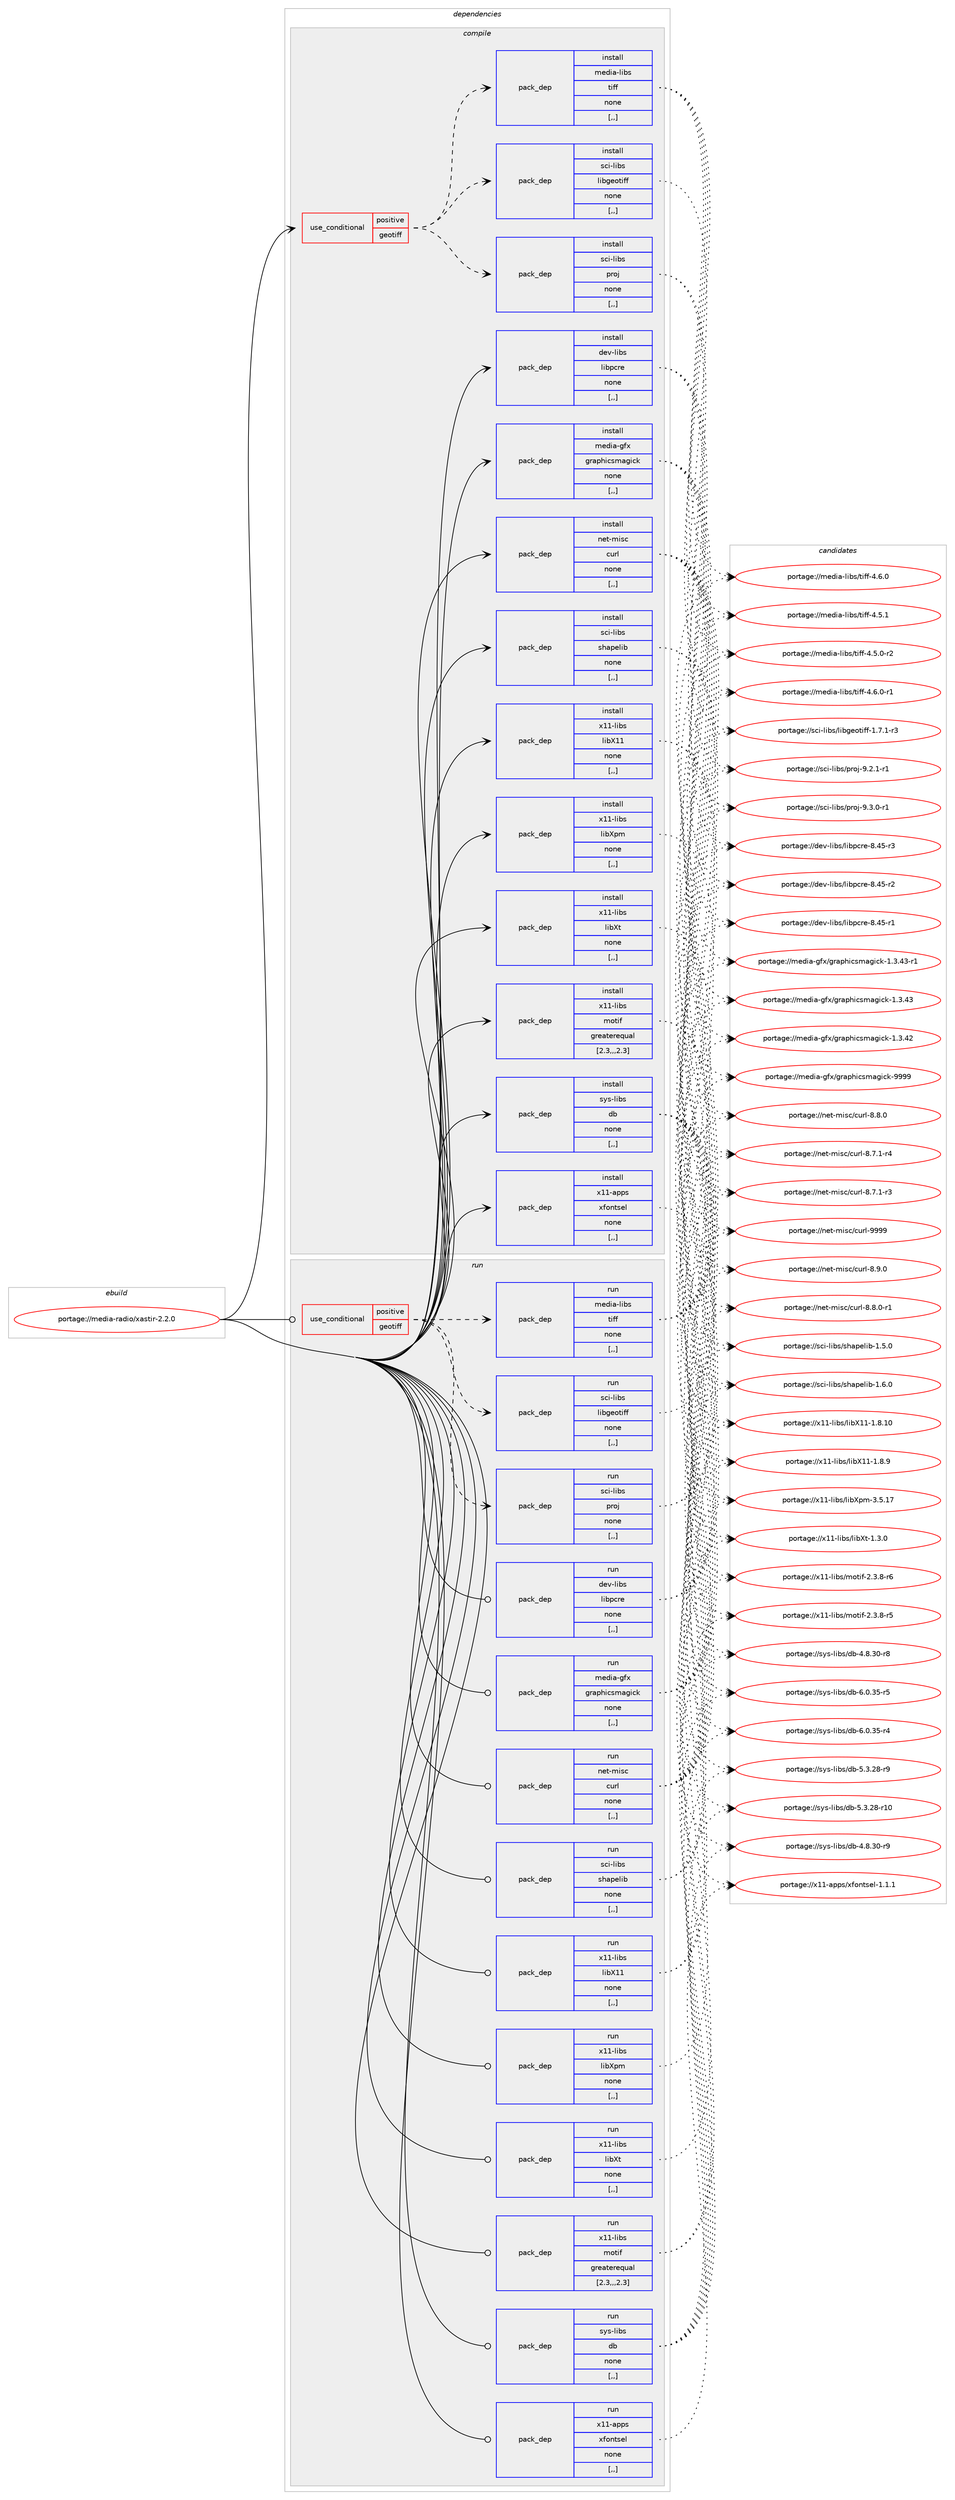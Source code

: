 digraph prolog {

# *************
# Graph options
# *************

newrank=true;
concentrate=true;
compound=true;
graph [rankdir=LR,fontname=Helvetica,fontsize=10,ranksep=1.5];#, ranksep=2.5, nodesep=0.2];
edge  [arrowhead=vee];
node  [fontname=Helvetica,fontsize=10];

# **********
# The ebuild
# **********

subgraph cluster_leftcol {
color=gray;
label=<<i>ebuild</i>>;
id [label="portage://media-radio/xastir-2.2.0", color=red, width=4, href="../media-radio/xastir-2.2.0.svg"];
}

# ****************
# The dependencies
# ****************

subgraph cluster_midcol {
color=gray;
label=<<i>dependencies</i>>;
subgraph cluster_compile {
fillcolor="#eeeeee";
style=filled;
label=<<i>compile</i>>;
subgraph cond78617 {
dependency310851 [label=<<TABLE BORDER="0" CELLBORDER="1" CELLSPACING="0" CELLPADDING="4"><TR><TD ROWSPAN="3" CELLPADDING="10">use_conditional</TD></TR><TR><TD>positive</TD></TR><TR><TD>geotiff</TD></TR></TABLE>>, shape=none, color=red];
subgraph pack229818 {
dependency310852 [label=<<TABLE BORDER="0" CELLBORDER="1" CELLSPACING="0" CELLPADDING="4" WIDTH="220"><TR><TD ROWSPAN="6" CELLPADDING="30">pack_dep</TD></TR><TR><TD WIDTH="110">install</TD></TR><TR><TD>sci-libs</TD></TR><TR><TD>proj</TD></TR><TR><TD>none</TD></TR><TR><TD>[,,]</TD></TR></TABLE>>, shape=none, color=blue];
}
dependency310851:e -> dependency310852:w [weight=20,style="dashed",arrowhead="vee"];
subgraph pack229819 {
dependency310853 [label=<<TABLE BORDER="0" CELLBORDER="1" CELLSPACING="0" CELLPADDING="4" WIDTH="220"><TR><TD ROWSPAN="6" CELLPADDING="30">pack_dep</TD></TR><TR><TD WIDTH="110">install</TD></TR><TR><TD>sci-libs</TD></TR><TR><TD>libgeotiff</TD></TR><TR><TD>none</TD></TR><TR><TD>[,,]</TD></TR></TABLE>>, shape=none, color=blue];
}
dependency310851:e -> dependency310853:w [weight=20,style="dashed",arrowhead="vee"];
subgraph pack229820 {
dependency310854 [label=<<TABLE BORDER="0" CELLBORDER="1" CELLSPACING="0" CELLPADDING="4" WIDTH="220"><TR><TD ROWSPAN="6" CELLPADDING="30">pack_dep</TD></TR><TR><TD WIDTH="110">install</TD></TR><TR><TD>media-libs</TD></TR><TR><TD>tiff</TD></TR><TR><TD>none</TD></TR><TR><TD>[,,]</TD></TR></TABLE>>, shape=none, color=blue];
}
dependency310851:e -> dependency310854:w [weight=20,style="dashed",arrowhead="vee"];
}
id:e -> dependency310851:w [weight=20,style="solid",arrowhead="vee"];
subgraph pack229821 {
dependency310855 [label=<<TABLE BORDER="0" CELLBORDER="1" CELLSPACING="0" CELLPADDING="4" WIDTH="220"><TR><TD ROWSPAN="6" CELLPADDING="30">pack_dep</TD></TR><TR><TD WIDTH="110">install</TD></TR><TR><TD>dev-libs</TD></TR><TR><TD>libpcre</TD></TR><TR><TD>none</TD></TR><TR><TD>[,,]</TD></TR></TABLE>>, shape=none, color=blue];
}
id:e -> dependency310855:w [weight=20,style="solid",arrowhead="vee"];
subgraph pack229822 {
dependency310856 [label=<<TABLE BORDER="0" CELLBORDER="1" CELLSPACING="0" CELLPADDING="4" WIDTH="220"><TR><TD ROWSPAN="6" CELLPADDING="30">pack_dep</TD></TR><TR><TD WIDTH="110">install</TD></TR><TR><TD>media-gfx</TD></TR><TR><TD>graphicsmagick</TD></TR><TR><TD>none</TD></TR><TR><TD>[,,]</TD></TR></TABLE>>, shape=none, color=blue];
}
id:e -> dependency310856:w [weight=20,style="solid",arrowhead="vee"];
subgraph pack229823 {
dependency310857 [label=<<TABLE BORDER="0" CELLBORDER="1" CELLSPACING="0" CELLPADDING="4" WIDTH="220"><TR><TD ROWSPAN="6" CELLPADDING="30">pack_dep</TD></TR><TR><TD WIDTH="110">install</TD></TR><TR><TD>net-misc</TD></TR><TR><TD>curl</TD></TR><TR><TD>none</TD></TR><TR><TD>[,,]</TD></TR></TABLE>>, shape=none, color=blue];
}
id:e -> dependency310857:w [weight=20,style="solid",arrowhead="vee"];
subgraph pack229824 {
dependency310858 [label=<<TABLE BORDER="0" CELLBORDER="1" CELLSPACING="0" CELLPADDING="4" WIDTH="220"><TR><TD ROWSPAN="6" CELLPADDING="30">pack_dep</TD></TR><TR><TD WIDTH="110">install</TD></TR><TR><TD>sci-libs</TD></TR><TR><TD>shapelib</TD></TR><TR><TD>none</TD></TR><TR><TD>[,,]</TD></TR></TABLE>>, shape=none, color=blue];
}
id:e -> dependency310858:w [weight=20,style="solid",arrowhead="vee"];
subgraph pack229825 {
dependency310859 [label=<<TABLE BORDER="0" CELLBORDER="1" CELLSPACING="0" CELLPADDING="4" WIDTH="220"><TR><TD ROWSPAN="6" CELLPADDING="30">pack_dep</TD></TR><TR><TD WIDTH="110">install</TD></TR><TR><TD>sys-libs</TD></TR><TR><TD>db</TD></TR><TR><TD>none</TD></TR><TR><TD>[,,]</TD></TR></TABLE>>, shape=none, color=blue];
}
id:e -> dependency310859:w [weight=20,style="solid",arrowhead="vee"];
subgraph pack229826 {
dependency310860 [label=<<TABLE BORDER="0" CELLBORDER="1" CELLSPACING="0" CELLPADDING="4" WIDTH="220"><TR><TD ROWSPAN="6" CELLPADDING="30">pack_dep</TD></TR><TR><TD WIDTH="110">install</TD></TR><TR><TD>x11-apps</TD></TR><TR><TD>xfontsel</TD></TR><TR><TD>none</TD></TR><TR><TD>[,,]</TD></TR></TABLE>>, shape=none, color=blue];
}
id:e -> dependency310860:w [weight=20,style="solid",arrowhead="vee"];
subgraph pack229827 {
dependency310861 [label=<<TABLE BORDER="0" CELLBORDER="1" CELLSPACING="0" CELLPADDING="4" WIDTH="220"><TR><TD ROWSPAN="6" CELLPADDING="30">pack_dep</TD></TR><TR><TD WIDTH="110">install</TD></TR><TR><TD>x11-libs</TD></TR><TR><TD>libX11</TD></TR><TR><TD>none</TD></TR><TR><TD>[,,]</TD></TR></TABLE>>, shape=none, color=blue];
}
id:e -> dependency310861:w [weight=20,style="solid",arrowhead="vee"];
subgraph pack229828 {
dependency310862 [label=<<TABLE BORDER="0" CELLBORDER="1" CELLSPACING="0" CELLPADDING="4" WIDTH="220"><TR><TD ROWSPAN="6" CELLPADDING="30">pack_dep</TD></TR><TR><TD WIDTH="110">install</TD></TR><TR><TD>x11-libs</TD></TR><TR><TD>libXpm</TD></TR><TR><TD>none</TD></TR><TR><TD>[,,]</TD></TR></TABLE>>, shape=none, color=blue];
}
id:e -> dependency310862:w [weight=20,style="solid",arrowhead="vee"];
subgraph pack229829 {
dependency310863 [label=<<TABLE BORDER="0" CELLBORDER="1" CELLSPACING="0" CELLPADDING="4" WIDTH="220"><TR><TD ROWSPAN="6" CELLPADDING="30">pack_dep</TD></TR><TR><TD WIDTH="110">install</TD></TR><TR><TD>x11-libs</TD></TR><TR><TD>libXt</TD></TR><TR><TD>none</TD></TR><TR><TD>[,,]</TD></TR></TABLE>>, shape=none, color=blue];
}
id:e -> dependency310863:w [weight=20,style="solid",arrowhead="vee"];
subgraph pack229830 {
dependency310864 [label=<<TABLE BORDER="0" CELLBORDER="1" CELLSPACING="0" CELLPADDING="4" WIDTH="220"><TR><TD ROWSPAN="6" CELLPADDING="30">pack_dep</TD></TR><TR><TD WIDTH="110">install</TD></TR><TR><TD>x11-libs</TD></TR><TR><TD>motif</TD></TR><TR><TD>greaterequal</TD></TR><TR><TD>[2.3,,,2.3]</TD></TR></TABLE>>, shape=none, color=blue];
}
id:e -> dependency310864:w [weight=20,style="solid",arrowhead="vee"];
}
subgraph cluster_compileandrun {
fillcolor="#eeeeee";
style=filled;
label=<<i>compile and run</i>>;
}
subgraph cluster_run {
fillcolor="#eeeeee";
style=filled;
label=<<i>run</i>>;
subgraph cond78618 {
dependency310865 [label=<<TABLE BORDER="0" CELLBORDER="1" CELLSPACING="0" CELLPADDING="4"><TR><TD ROWSPAN="3" CELLPADDING="10">use_conditional</TD></TR><TR><TD>positive</TD></TR><TR><TD>geotiff</TD></TR></TABLE>>, shape=none, color=red];
subgraph pack229831 {
dependency310866 [label=<<TABLE BORDER="0" CELLBORDER="1" CELLSPACING="0" CELLPADDING="4" WIDTH="220"><TR><TD ROWSPAN="6" CELLPADDING="30">pack_dep</TD></TR><TR><TD WIDTH="110">run</TD></TR><TR><TD>sci-libs</TD></TR><TR><TD>proj</TD></TR><TR><TD>none</TD></TR><TR><TD>[,,]</TD></TR></TABLE>>, shape=none, color=blue];
}
dependency310865:e -> dependency310866:w [weight=20,style="dashed",arrowhead="vee"];
subgraph pack229832 {
dependency310867 [label=<<TABLE BORDER="0" CELLBORDER="1" CELLSPACING="0" CELLPADDING="4" WIDTH="220"><TR><TD ROWSPAN="6" CELLPADDING="30">pack_dep</TD></TR><TR><TD WIDTH="110">run</TD></TR><TR><TD>sci-libs</TD></TR><TR><TD>libgeotiff</TD></TR><TR><TD>none</TD></TR><TR><TD>[,,]</TD></TR></TABLE>>, shape=none, color=blue];
}
dependency310865:e -> dependency310867:w [weight=20,style="dashed",arrowhead="vee"];
subgraph pack229833 {
dependency310868 [label=<<TABLE BORDER="0" CELLBORDER="1" CELLSPACING="0" CELLPADDING="4" WIDTH="220"><TR><TD ROWSPAN="6" CELLPADDING="30">pack_dep</TD></TR><TR><TD WIDTH="110">run</TD></TR><TR><TD>media-libs</TD></TR><TR><TD>tiff</TD></TR><TR><TD>none</TD></TR><TR><TD>[,,]</TD></TR></TABLE>>, shape=none, color=blue];
}
dependency310865:e -> dependency310868:w [weight=20,style="dashed",arrowhead="vee"];
}
id:e -> dependency310865:w [weight=20,style="solid",arrowhead="odot"];
subgraph pack229834 {
dependency310869 [label=<<TABLE BORDER="0" CELLBORDER="1" CELLSPACING="0" CELLPADDING="4" WIDTH="220"><TR><TD ROWSPAN="6" CELLPADDING="30">pack_dep</TD></TR><TR><TD WIDTH="110">run</TD></TR><TR><TD>dev-libs</TD></TR><TR><TD>libpcre</TD></TR><TR><TD>none</TD></TR><TR><TD>[,,]</TD></TR></TABLE>>, shape=none, color=blue];
}
id:e -> dependency310869:w [weight=20,style="solid",arrowhead="odot"];
subgraph pack229835 {
dependency310870 [label=<<TABLE BORDER="0" CELLBORDER="1" CELLSPACING="0" CELLPADDING="4" WIDTH="220"><TR><TD ROWSPAN="6" CELLPADDING="30">pack_dep</TD></TR><TR><TD WIDTH="110">run</TD></TR><TR><TD>media-gfx</TD></TR><TR><TD>graphicsmagick</TD></TR><TR><TD>none</TD></TR><TR><TD>[,,]</TD></TR></TABLE>>, shape=none, color=blue];
}
id:e -> dependency310870:w [weight=20,style="solid",arrowhead="odot"];
subgraph pack229836 {
dependency310871 [label=<<TABLE BORDER="0" CELLBORDER="1" CELLSPACING="0" CELLPADDING="4" WIDTH="220"><TR><TD ROWSPAN="6" CELLPADDING="30">pack_dep</TD></TR><TR><TD WIDTH="110">run</TD></TR><TR><TD>net-misc</TD></TR><TR><TD>curl</TD></TR><TR><TD>none</TD></TR><TR><TD>[,,]</TD></TR></TABLE>>, shape=none, color=blue];
}
id:e -> dependency310871:w [weight=20,style="solid",arrowhead="odot"];
subgraph pack229837 {
dependency310872 [label=<<TABLE BORDER="0" CELLBORDER="1" CELLSPACING="0" CELLPADDING="4" WIDTH="220"><TR><TD ROWSPAN="6" CELLPADDING="30">pack_dep</TD></TR><TR><TD WIDTH="110">run</TD></TR><TR><TD>sci-libs</TD></TR><TR><TD>shapelib</TD></TR><TR><TD>none</TD></TR><TR><TD>[,,]</TD></TR></TABLE>>, shape=none, color=blue];
}
id:e -> dependency310872:w [weight=20,style="solid",arrowhead="odot"];
subgraph pack229838 {
dependency310873 [label=<<TABLE BORDER="0" CELLBORDER="1" CELLSPACING="0" CELLPADDING="4" WIDTH="220"><TR><TD ROWSPAN="6" CELLPADDING="30">pack_dep</TD></TR><TR><TD WIDTH="110">run</TD></TR><TR><TD>sys-libs</TD></TR><TR><TD>db</TD></TR><TR><TD>none</TD></TR><TR><TD>[,,]</TD></TR></TABLE>>, shape=none, color=blue];
}
id:e -> dependency310873:w [weight=20,style="solid",arrowhead="odot"];
subgraph pack229839 {
dependency310874 [label=<<TABLE BORDER="0" CELLBORDER="1" CELLSPACING="0" CELLPADDING="4" WIDTH="220"><TR><TD ROWSPAN="6" CELLPADDING="30">pack_dep</TD></TR><TR><TD WIDTH="110">run</TD></TR><TR><TD>x11-apps</TD></TR><TR><TD>xfontsel</TD></TR><TR><TD>none</TD></TR><TR><TD>[,,]</TD></TR></TABLE>>, shape=none, color=blue];
}
id:e -> dependency310874:w [weight=20,style="solid",arrowhead="odot"];
subgraph pack229840 {
dependency310875 [label=<<TABLE BORDER="0" CELLBORDER="1" CELLSPACING="0" CELLPADDING="4" WIDTH="220"><TR><TD ROWSPAN="6" CELLPADDING="30">pack_dep</TD></TR><TR><TD WIDTH="110">run</TD></TR><TR><TD>x11-libs</TD></TR><TR><TD>libX11</TD></TR><TR><TD>none</TD></TR><TR><TD>[,,]</TD></TR></TABLE>>, shape=none, color=blue];
}
id:e -> dependency310875:w [weight=20,style="solid",arrowhead="odot"];
subgraph pack229841 {
dependency310876 [label=<<TABLE BORDER="0" CELLBORDER="1" CELLSPACING="0" CELLPADDING="4" WIDTH="220"><TR><TD ROWSPAN="6" CELLPADDING="30">pack_dep</TD></TR><TR><TD WIDTH="110">run</TD></TR><TR><TD>x11-libs</TD></TR><TR><TD>libXpm</TD></TR><TR><TD>none</TD></TR><TR><TD>[,,]</TD></TR></TABLE>>, shape=none, color=blue];
}
id:e -> dependency310876:w [weight=20,style="solid",arrowhead="odot"];
subgraph pack229842 {
dependency310877 [label=<<TABLE BORDER="0" CELLBORDER="1" CELLSPACING="0" CELLPADDING="4" WIDTH="220"><TR><TD ROWSPAN="6" CELLPADDING="30">pack_dep</TD></TR><TR><TD WIDTH="110">run</TD></TR><TR><TD>x11-libs</TD></TR><TR><TD>libXt</TD></TR><TR><TD>none</TD></TR><TR><TD>[,,]</TD></TR></TABLE>>, shape=none, color=blue];
}
id:e -> dependency310877:w [weight=20,style="solid",arrowhead="odot"];
subgraph pack229843 {
dependency310878 [label=<<TABLE BORDER="0" CELLBORDER="1" CELLSPACING="0" CELLPADDING="4" WIDTH="220"><TR><TD ROWSPAN="6" CELLPADDING="30">pack_dep</TD></TR><TR><TD WIDTH="110">run</TD></TR><TR><TD>x11-libs</TD></TR><TR><TD>motif</TD></TR><TR><TD>greaterequal</TD></TR><TR><TD>[2.3,,,2.3]</TD></TR></TABLE>>, shape=none, color=blue];
}
id:e -> dependency310878:w [weight=20,style="solid",arrowhead="odot"];
}
}

# **************
# The candidates
# **************

subgraph cluster_choices {
rank=same;
color=gray;
label=<<i>candidates</i>>;

subgraph choice229818 {
color=black;
nodesep=1;
choice115991054510810598115471121141111064557465146484511449 [label="portage://sci-libs/proj-9.3.0-r1", color=red, width=4,href="../sci-libs/proj-9.3.0-r1.svg"];
choice115991054510810598115471121141111064557465046494511449 [label="portage://sci-libs/proj-9.2.1-r1", color=red, width=4,href="../sci-libs/proj-9.2.1-r1.svg"];
dependency310852:e -> choice115991054510810598115471121141111064557465146484511449:w [style=dotted,weight="100"];
dependency310852:e -> choice115991054510810598115471121141111064557465046494511449:w [style=dotted,weight="100"];
}
subgraph choice229819 {
color=black;
nodesep=1;
choice11599105451081059811547108105981031011111161051021024549465546494511451 [label="portage://sci-libs/libgeotiff-1.7.1-r3", color=red, width=4,href="../sci-libs/libgeotiff-1.7.1-r3.svg"];
dependency310853:e -> choice11599105451081059811547108105981031011111161051021024549465546494511451:w [style=dotted,weight="100"];
}
subgraph choice229820 {
color=black;
nodesep=1;
choice109101100105974510810598115471161051021024552465446484511449 [label="portage://media-libs/tiff-4.6.0-r1", color=red, width=4,href="../media-libs/tiff-4.6.0-r1.svg"];
choice10910110010597451081059811547116105102102455246544648 [label="portage://media-libs/tiff-4.6.0", color=red, width=4,href="../media-libs/tiff-4.6.0.svg"];
choice10910110010597451081059811547116105102102455246534649 [label="portage://media-libs/tiff-4.5.1", color=red, width=4,href="../media-libs/tiff-4.5.1.svg"];
choice109101100105974510810598115471161051021024552465346484511450 [label="portage://media-libs/tiff-4.5.0-r2", color=red, width=4,href="../media-libs/tiff-4.5.0-r2.svg"];
dependency310854:e -> choice109101100105974510810598115471161051021024552465446484511449:w [style=dotted,weight="100"];
dependency310854:e -> choice10910110010597451081059811547116105102102455246544648:w [style=dotted,weight="100"];
dependency310854:e -> choice10910110010597451081059811547116105102102455246534649:w [style=dotted,weight="100"];
dependency310854:e -> choice109101100105974510810598115471161051021024552465346484511450:w [style=dotted,weight="100"];
}
subgraph choice229821 {
color=black;
nodesep=1;
choice100101118451081059811547108105981129911410145564652534511451 [label="portage://dev-libs/libpcre-8.45-r3", color=red, width=4,href="../dev-libs/libpcre-8.45-r3.svg"];
choice100101118451081059811547108105981129911410145564652534511450 [label="portage://dev-libs/libpcre-8.45-r2", color=red, width=4,href="../dev-libs/libpcre-8.45-r2.svg"];
choice100101118451081059811547108105981129911410145564652534511449 [label="portage://dev-libs/libpcre-8.45-r1", color=red, width=4,href="../dev-libs/libpcre-8.45-r1.svg"];
dependency310855:e -> choice100101118451081059811547108105981129911410145564652534511451:w [style=dotted,weight="100"];
dependency310855:e -> choice100101118451081059811547108105981129911410145564652534511450:w [style=dotted,weight="100"];
dependency310855:e -> choice100101118451081059811547108105981129911410145564652534511449:w [style=dotted,weight="100"];
}
subgraph choice229822 {
color=black;
nodesep=1;
choice109101100105974510310212047103114971121041059911510997103105991074557575757 [label="portage://media-gfx/graphicsmagick-9999", color=red, width=4,href="../media-gfx/graphicsmagick-9999.svg"];
choice10910110010597451031021204710311497112104105991151099710310599107454946514652514511449 [label="portage://media-gfx/graphicsmagick-1.3.43-r1", color=red, width=4,href="../media-gfx/graphicsmagick-1.3.43-r1.svg"];
choice1091011001059745103102120471031149711210410599115109971031059910745494651465251 [label="portage://media-gfx/graphicsmagick-1.3.43", color=red, width=4,href="../media-gfx/graphicsmagick-1.3.43.svg"];
choice1091011001059745103102120471031149711210410599115109971031059910745494651465250 [label="portage://media-gfx/graphicsmagick-1.3.42", color=red, width=4,href="../media-gfx/graphicsmagick-1.3.42.svg"];
dependency310856:e -> choice109101100105974510310212047103114971121041059911510997103105991074557575757:w [style=dotted,weight="100"];
dependency310856:e -> choice10910110010597451031021204710311497112104105991151099710310599107454946514652514511449:w [style=dotted,weight="100"];
dependency310856:e -> choice1091011001059745103102120471031149711210410599115109971031059910745494651465251:w [style=dotted,weight="100"];
dependency310856:e -> choice1091011001059745103102120471031149711210410599115109971031059910745494651465250:w [style=dotted,weight="100"];
}
subgraph choice229823 {
color=black;
nodesep=1;
choice110101116451091051159947991171141084557575757 [label="portage://net-misc/curl-9999", color=red, width=4,href="../net-misc/curl-9999.svg"];
choice11010111645109105115994799117114108455646574648 [label="portage://net-misc/curl-8.9.0", color=red, width=4,href="../net-misc/curl-8.9.0.svg"];
choice110101116451091051159947991171141084556465646484511449 [label="portage://net-misc/curl-8.8.0-r1", color=red, width=4,href="../net-misc/curl-8.8.0-r1.svg"];
choice11010111645109105115994799117114108455646564648 [label="portage://net-misc/curl-8.8.0", color=red, width=4,href="../net-misc/curl-8.8.0.svg"];
choice110101116451091051159947991171141084556465546494511452 [label="portage://net-misc/curl-8.7.1-r4", color=red, width=4,href="../net-misc/curl-8.7.1-r4.svg"];
choice110101116451091051159947991171141084556465546494511451 [label="portage://net-misc/curl-8.7.1-r3", color=red, width=4,href="../net-misc/curl-8.7.1-r3.svg"];
dependency310857:e -> choice110101116451091051159947991171141084557575757:w [style=dotted,weight="100"];
dependency310857:e -> choice11010111645109105115994799117114108455646574648:w [style=dotted,weight="100"];
dependency310857:e -> choice110101116451091051159947991171141084556465646484511449:w [style=dotted,weight="100"];
dependency310857:e -> choice11010111645109105115994799117114108455646564648:w [style=dotted,weight="100"];
dependency310857:e -> choice110101116451091051159947991171141084556465546494511452:w [style=dotted,weight="100"];
dependency310857:e -> choice110101116451091051159947991171141084556465546494511451:w [style=dotted,weight="100"];
}
subgraph choice229824 {
color=black;
nodesep=1;
choice115991054510810598115471151049711210110810598454946544648 [label="portage://sci-libs/shapelib-1.6.0", color=red, width=4,href="../sci-libs/shapelib-1.6.0.svg"];
choice115991054510810598115471151049711210110810598454946534648 [label="portage://sci-libs/shapelib-1.5.0", color=red, width=4,href="../sci-libs/shapelib-1.5.0.svg"];
dependency310858:e -> choice115991054510810598115471151049711210110810598454946544648:w [style=dotted,weight="100"];
dependency310858:e -> choice115991054510810598115471151049711210110810598454946534648:w [style=dotted,weight="100"];
}
subgraph choice229825 {
color=black;
nodesep=1;
choice11512111545108105981154710098455446484651534511453 [label="portage://sys-libs/db-6.0.35-r5", color=red, width=4,href="../sys-libs/db-6.0.35-r5.svg"];
choice11512111545108105981154710098455446484651534511452 [label="portage://sys-libs/db-6.0.35-r4", color=red, width=4,href="../sys-libs/db-6.0.35-r4.svg"];
choice11512111545108105981154710098455346514650564511457 [label="portage://sys-libs/db-5.3.28-r9", color=red, width=4,href="../sys-libs/db-5.3.28-r9.svg"];
choice1151211154510810598115471009845534651465056451144948 [label="portage://sys-libs/db-5.3.28-r10", color=red, width=4,href="../sys-libs/db-5.3.28-r10.svg"];
choice11512111545108105981154710098455246564651484511457 [label="portage://sys-libs/db-4.8.30-r9", color=red, width=4,href="../sys-libs/db-4.8.30-r9.svg"];
choice11512111545108105981154710098455246564651484511456 [label="portage://sys-libs/db-4.8.30-r8", color=red, width=4,href="../sys-libs/db-4.8.30-r8.svg"];
dependency310859:e -> choice11512111545108105981154710098455446484651534511453:w [style=dotted,weight="100"];
dependency310859:e -> choice11512111545108105981154710098455446484651534511452:w [style=dotted,weight="100"];
dependency310859:e -> choice11512111545108105981154710098455346514650564511457:w [style=dotted,weight="100"];
dependency310859:e -> choice1151211154510810598115471009845534651465056451144948:w [style=dotted,weight="100"];
dependency310859:e -> choice11512111545108105981154710098455246564651484511457:w [style=dotted,weight="100"];
dependency310859:e -> choice11512111545108105981154710098455246564651484511456:w [style=dotted,weight="100"];
}
subgraph choice229826 {
color=black;
nodesep=1;
choice1204949459711211211547120102111110116115101108454946494649 [label="portage://x11-apps/xfontsel-1.1.1", color=red, width=4,href="../x11-apps/xfontsel-1.1.1.svg"];
dependency310860:e -> choice1204949459711211211547120102111110116115101108454946494649:w [style=dotted,weight="100"];
}
subgraph choice229827 {
color=black;
nodesep=1;
choice12049494510810598115471081059888494945494656464948 [label="portage://x11-libs/libX11-1.8.10", color=red, width=4,href="../x11-libs/libX11-1.8.10.svg"];
choice120494945108105981154710810598884949454946564657 [label="portage://x11-libs/libX11-1.8.9", color=red, width=4,href="../x11-libs/libX11-1.8.9.svg"];
dependency310861:e -> choice12049494510810598115471081059888494945494656464948:w [style=dotted,weight="100"];
dependency310861:e -> choice120494945108105981154710810598884949454946564657:w [style=dotted,weight="100"];
}
subgraph choice229828 {
color=black;
nodesep=1;
choice1204949451081059811547108105988811210945514653464955 [label="portage://x11-libs/libXpm-3.5.17", color=red, width=4,href="../x11-libs/libXpm-3.5.17.svg"];
dependency310862:e -> choice1204949451081059811547108105988811210945514653464955:w [style=dotted,weight="100"];
}
subgraph choice229829 {
color=black;
nodesep=1;
choice12049494510810598115471081059888116454946514648 [label="portage://x11-libs/libXt-1.3.0", color=red, width=4,href="../x11-libs/libXt-1.3.0.svg"];
dependency310863:e -> choice12049494510810598115471081059888116454946514648:w [style=dotted,weight="100"];
}
subgraph choice229830 {
color=black;
nodesep=1;
choice12049494510810598115471091111161051024550465146564511454 [label="portage://x11-libs/motif-2.3.8-r6", color=red, width=4,href="../x11-libs/motif-2.3.8-r6.svg"];
choice12049494510810598115471091111161051024550465146564511453 [label="portage://x11-libs/motif-2.3.8-r5", color=red, width=4,href="../x11-libs/motif-2.3.8-r5.svg"];
dependency310864:e -> choice12049494510810598115471091111161051024550465146564511454:w [style=dotted,weight="100"];
dependency310864:e -> choice12049494510810598115471091111161051024550465146564511453:w [style=dotted,weight="100"];
}
subgraph choice229831 {
color=black;
nodesep=1;
choice115991054510810598115471121141111064557465146484511449 [label="portage://sci-libs/proj-9.3.0-r1", color=red, width=4,href="../sci-libs/proj-9.3.0-r1.svg"];
choice115991054510810598115471121141111064557465046494511449 [label="portage://sci-libs/proj-9.2.1-r1", color=red, width=4,href="../sci-libs/proj-9.2.1-r1.svg"];
dependency310866:e -> choice115991054510810598115471121141111064557465146484511449:w [style=dotted,weight="100"];
dependency310866:e -> choice115991054510810598115471121141111064557465046494511449:w [style=dotted,weight="100"];
}
subgraph choice229832 {
color=black;
nodesep=1;
choice11599105451081059811547108105981031011111161051021024549465546494511451 [label="portage://sci-libs/libgeotiff-1.7.1-r3", color=red, width=4,href="../sci-libs/libgeotiff-1.7.1-r3.svg"];
dependency310867:e -> choice11599105451081059811547108105981031011111161051021024549465546494511451:w [style=dotted,weight="100"];
}
subgraph choice229833 {
color=black;
nodesep=1;
choice109101100105974510810598115471161051021024552465446484511449 [label="portage://media-libs/tiff-4.6.0-r1", color=red, width=4,href="../media-libs/tiff-4.6.0-r1.svg"];
choice10910110010597451081059811547116105102102455246544648 [label="portage://media-libs/tiff-4.6.0", color=red, width=4,href="../media-libs/tiff-4.6.0.svg"];
choice10910110010597451081059811547116105102102455246534649 [label="portage://media-libs/tiff-4.5.1", color=red, width=4,href="../media-libs/tiff-4.5.1.svg"];
choice109101100105974510810598115471161051021024552465346484511450 [label="portage://media-libs/tiff-4.5.0-r2", color=red, width=4,href="../media-libs/tiff-4.5.0-r2.svg"];
dependency310868:e -> choice109101100105974510810598115471161051021024552465446484511449:w [style=dotted,weight="100"];
dependency310868:e -> choice10910110010597451081059811547116105102102455246544648:w [style=dotted,weight="100"];
dependency310868:e -> choice10910110010597451081059811547116105102102455246534649:w [style=dotted,weight="100"];
dependency310868:e -> choice109101100105974510810598115471161051021024552465346484511450:w [style=dotted,weight="100"];
}
subgraph choice229834 {
color=black;
nodesep=1;
choice100101118451081059811547108105981129911410145564652534511451 [label="portage://dev-libs/libpcre-8.45-r3", color=red, width=4,href="../dev-libs/libpcre-8.45-r3.svg"];
choice100101118451081059811547108105981129911410145564652534511450 [label="portage://dev-libs/libpcre-8.45-r2", color=red, width=4,href="../dev-libs/libpcre-8.45-r2.svg"];
choice100101118451081059811547108105981129911410145564652534511449 [label="portage://dev-libs/libpcre-8.45-r1", color=red, width=4,href="../dev-libs/libpcre-8.45-r1.svg"];
dependency310869:e -> choice100101118451081059811547108105981129911410145564652534511451:w [style=dotted,weight="100"];
dependency310869:e -> choice100101118451081059811547108105981129911410145564652534511450:w [style=dotted,weight="100"];
dependency310869:e -> choice100101118451081059811547108105981129911410145564652534511449:w [style=dotted,weight="100"];
}
subgraph choice229835 {
color=black;
nodesep=1;
choice109101100105974510310212047103114971121041059911510997103105991074557575757 [label="portage://media-gfx/graphicsmagick-9999", color=red, width=4,href="../media-gfx/graphicsmagick-9999.svg"];
choice10910110010597451031021204710311497112104105991151099710310599107454946514652514511449 [label="portage://media-gfx/graphicsmagick-1.3.43-r1", color=red, width=4,href="../media-gfx/graphicsmagick-1.3.43-r1.svg"];
choice1091011001059745103102120471031149711210410599115109971031059910745494651465251 [label="portage://media-gfx/graphicsmagick-1.3.43", color=red, width=4,href="../media-gfx/graphicsmagick-1.3.43.svg"];
choice1091011001059745103102120471031149711210410599115109971031059910745494651465250 [label="portage://media-gfx/graphicsmagick-1.3.42", color=red, width=4,href="../media-gfx/graphicsmagick-1.3.42.svg"];
dependency310870:e -> choice109101100105974510310212047103114971121041059911510997103105991074557575757:w [style=dotted,weight="100"];
dependency310870:e -> choice10910110010597451031021204710311497112104105991151099710310599107454946514652514511449:w [style=dotted,weight="100"];
dependency310870:e -> choice1091011001059745103102120471031149711210410599115109971031059910745494651465251:w [style=dotted,weight="100"];
dependency310870:e -> choice1091011001059745103102120471031149711210410599115109971031059910745494651465250:w [style=dotted,weight="100"];
}
subgraph choice229836 {
color=black;
nodesep=1;
choice110101116451091051159947991171141084557575757 [label="portage://net-misc/curl-9999", color=red, width=4,href="../net-misc/curl-9999.svg"];
choice11010111645109105115994799117114108455646574648 [label="portage://net-misc/curl-8.9.0", color=red, width=4,href="../net-misc/curl-8.9.0.svg"];
choice110101116451091051159947991171141084556465646484511449 [label="portage://net-misc/curl-8.8.0-r1", color=red, width=4,href="../net-misc/curl-8.8.0-r1.svg"];
choice11010111645109105115994799117114108455646564648 [label="portage://net-misc/curl-8.8.0", color=red, width=4,href="../net-misc/curl-8.8.0.svg"];
choice110101116451091051159947991171141084556465546494511452 [label="portage://net-misc/curl-8.7.1-r4", color=red, width=4,href="../net-misc/curl-8.7.1-r4.svg"];
choice110101116451091051159947991171141084556465546494511451 [label="portage://net-misc/curl-8.7.1-r3", color=red, width=4,href="../net-misc/curl-8.7.1-r3.svg"];
dependency310871:e -> choice110101116451091051159947991171141084557575757:w [style=dotted,weight="100"];
dependency310871:e -> choice11010111645109105115994799117114108455646574648:w [style=dotted,weight="100"];
dependency310871:e -> choice110101116451091051159947991171141084556465646484511449:w [style=dotted,weight="100"];
dependency310871:e -> choice11010111645109105115994799117114108455646564648:w [style=dotted,weight="100"];
dependency310871:e -> choice110101116451091051159947991171141084556465546494511452:w [style=dotted,weight="100"];
dependency310871:e -> choice110101116451091051159947991171141084556465546494511451:w [style=dotted,weight="100"];
}
subgraph choice229837 {
color=black;
nodesep=1;
choice115991054510810598115471151049711210110810598454946544648 [label="portage://sci-libs/shapelib-1.6.0", color=red, width=4,href="../sci-libs/shapelib-1.6.0.svg"];
choice115991054510810598115471151049711210110810598454946534648 [label="portage://sci-libs/shapelib-1.5.0", color=red, width=4,href="../sci-libs/shapelib-1.5.0.svg"];
dependency310872:e -> choice115991054510810598115471151049711210110810598454946544648:w [style=dotted,weight="100"];
dependency310872:e -> choice115991054510810598115471151049711210110810598454946534648:w [style=dotted,weight="100"];
}
subgraph choice229838 {
color=black;
nodesep=1;
choice11512111545108105981154710098455446484651534511453 [label="portage://sys-libs/db-6.0.35-r5", color=red, width=4,href="../sys-libs/db-6.0.35-r5.svg"];
choice11512111545108105981154710098455446484651534511452 [label="portage://sys-libs/db-6.0.35-r4", color=red, width=4,href="../sys-libs/db-6.0.35-r4.svg"];
choice11512111545108105981154710098455346514650564511457 [label="portage://sys-libs/db-5.3.28-r9", color=red, width=4,href="../sys-libs/db-5.3.28-r9.svg"];
choice1151211154510810598115471009845534651465056451144948 [label="portage://sys-libs/db-5.3.28-r10", color=red, width=4,href="../sys-libs/db-5.3.28-r10.svg"];
choice11512111545108105981154710098455246564651484511457 [label="portage://sys-libs/db-4.8.30-r9", color=red, width=4,href="../sys-libs/db-4.8.30-r9.svg"];
choice11512111545108105981154710098455246564651484511456 [label="portage://sys-libs/db-4.8.30-r8", color=red, width=4,href="../sys-libs/db-4.8.30-r8.svg"];
dependency310873:e -> choice11512111545108105981154710098455446484651534511453:w [style=dotted,weight="100"];
dependency310873:e -> choice11512111545108105981154710098455446484651534511452:w [style=dotted,weight="100"];
dependency310873:e -> choice11512111545108105981154710098455346514650564511457:w [style=dotted,weight="100"];
dependency310873:e -> choice1151211154510810598115471009845534651465056451144948:w [style=dotted,weight="100"];
dependency310873:e -> choice11512111545108105981154710098455246564651484511457:w [style=dotted,weight="100"];
dependency310873:e -> choice11512111545108105981154710098455246564651484511456:w [style=dotted,weight="100"];
}
subgraph choice229839 {
color=black;
nodesep=1;
choice1204949459711211211547120102111110116115101108454946494649 [label="portage://x11-apps/xfontsel-1.1.1", color=red, width=4,href="../x11-apps/xfontsel-1.1.1.svg"];
dependency310874:e -> choice1204949459711211211547120102111110116115101108454946494649:w [style=dotted,weight="100"];
}
subgraph choice229840 {
color=black;
nodesep=1;
choice12049494510810598115471081059888494945494656464948 [label="portage://x11-libs/libX11-1.8.10", color=red, width=4,href="../x11-libs/libX11-1.8.10.svg"];
choice120494945108105981154710810598884949454946564657 [label="portage://x11-libs/libX11-1.8.9", color=red, width=4,href="../x11-libs/libX11-1.8.9.svg"];
dependency310875:e -> choice12049494510810598115471081059888494945494656464948:w [style=dotted,weight="100"];
dependency310875:e -> choice120494945108105981154710810598884949454946564657:w [style=dotted,weight="100"];
}
subgraph choice229841 {
color=black;
nodesep=1;
choice1204949451081059811547108105988811210945514653464955 [label="portage://x11-libs/libXpm-3.5.17", color=red, width=4,href="../x11-libs/libXpm-3.5.17.svg"];
dependency310876:e -> choice1204949451081059811547108105988811210945514653464955:w [style=dotted,weight="100"];
}
subgraph choice229842 {
color=black;
nodesep=1;
choice12049494510810598115471081059888116454946514648 [label="portage://x11-libs/libXt-1.3.0", color=red, width=4,href="../x11-libs/libXt-1.3.0.svg"];
dependency310877:e -> choice12049494510810598115471081059888116454946514648:w [style=dotted,weight="100"];
}
subgraph choice229843 {
color=black;
nodesep=1;
choice12049494510810598115471091111161051024550465146564511454 [label="portage://x11-libs/motif-2.3.8-r6", color=red, width=4,href="../x11-libs/motif-2.3.8-r6.svg"];
choice12049494510810598115471091111161051024550465146564511453 [label="portage://x11-libs/motif-2.3.8-r5", color=red, width=4,href="../x11-libs/motif-2.3.8-r5.svg"];
dependency310878:e -> choice12049494510810598115471091111161051024550465146564511454:w [style=dotted,weight="100"];
dependency310878:e -> choice12049494510810598115471091111161051024550465146564511453:w [style=dotted,weight="100"];
}
}

}
